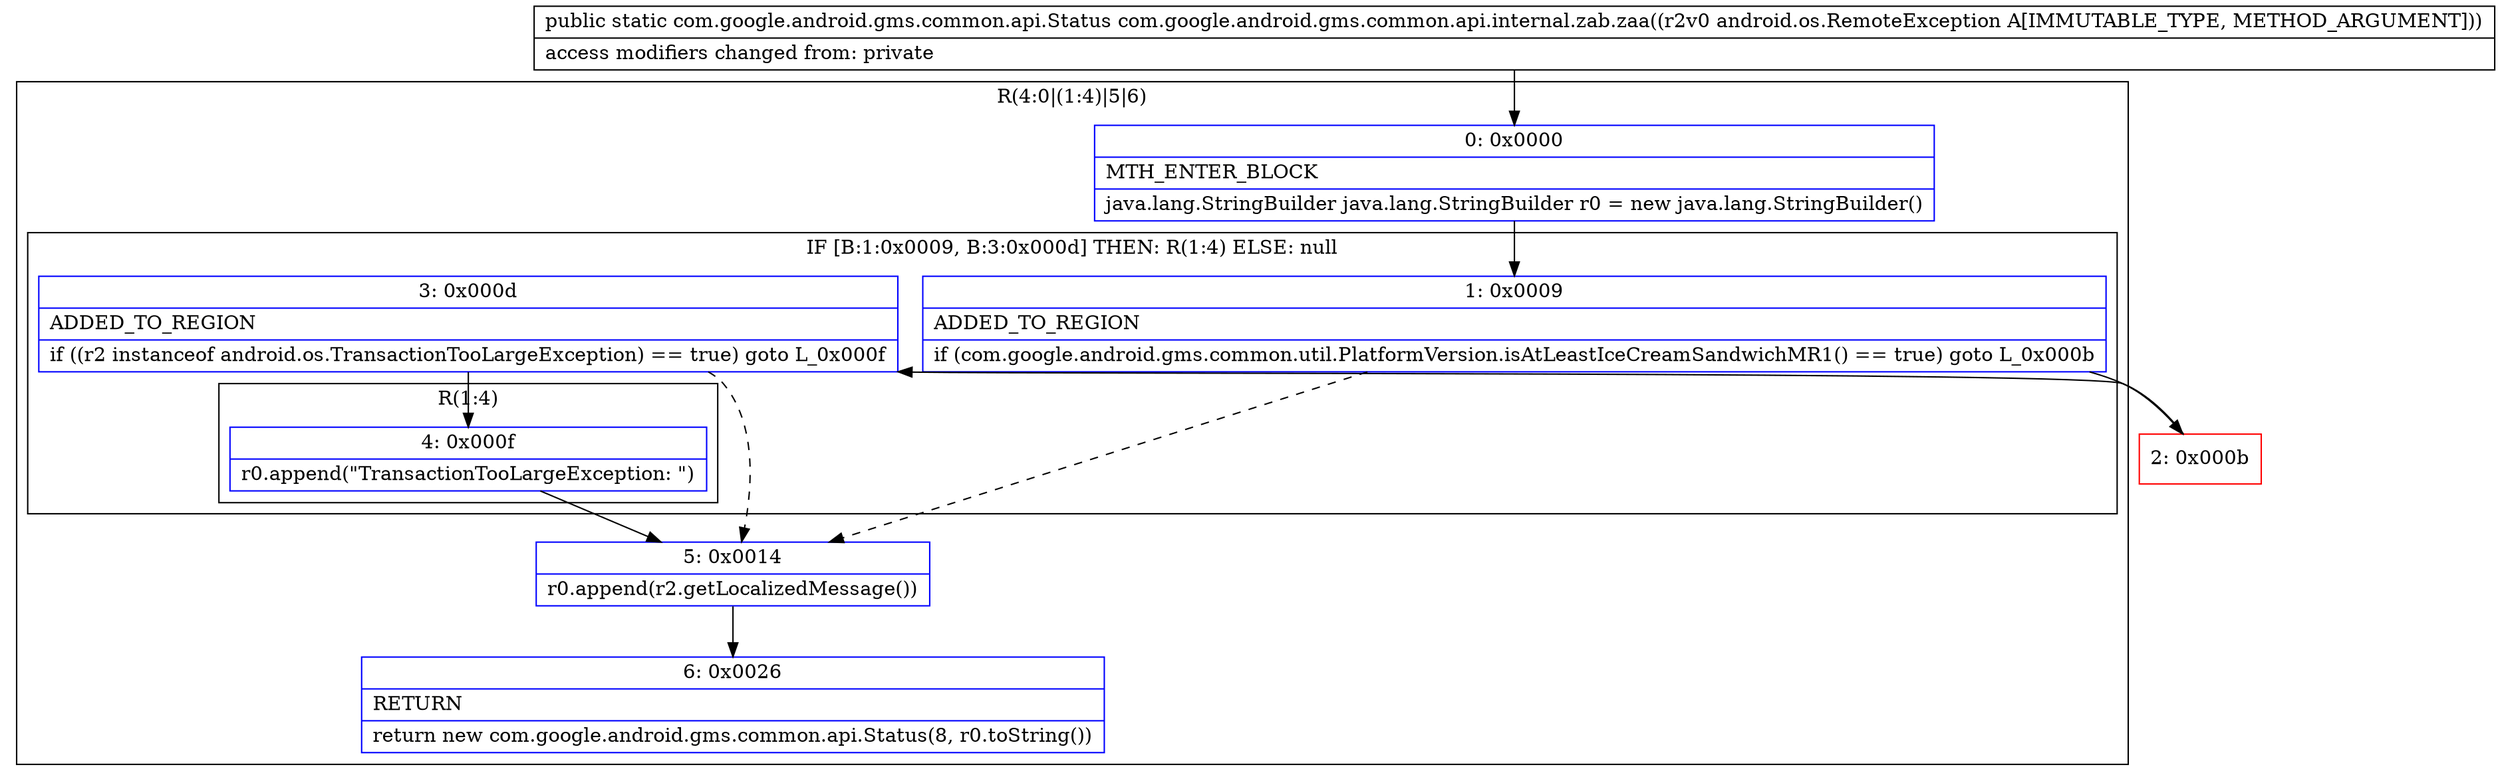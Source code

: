 digraph "CFG forcom.google.android.gms.common.api.internal.zab.zaa(Landroid\/os\/RemoteException;)Lcom\/google\/android\/gms\/common\/api\/Status;" {
subgraph cluster_Region_670880746 {
label = "R(4:0|(1:4)|5|6)";
node [shape=record,color=blue];
Node_0 [shape=record,label="{0\:\ 0x0000|MTH_ENTER_BLOCK\l|java.lang.StringBuilder java.lang.StringBuilder r0 = new java.lang.StringBuilder()\l}"];
subgraph cluster_IfRegion_1124890853 {
label = "IF [B:1:0x0009, B:3:0x000d] THEN: R(1:4) ELSE: null";
node [shape=record,color=blue];
Node_1 [shape=record,label="{1\:\ 0x0009|ADDED_TO_REGION\l|if (com.google.android.gms.common.util.PlatformVersion.isAtLeastIceCreamSandwichMR1() == true) goto L_0x000b\l}"];
Node_3 [shape=record,label="{3\:\ 0x000d|ADDED_TO_REGION\l|if ((r2 instanceof android.os.TransactionTooLargeException) == true) goto L_0x000f\l}"];
subgraph cluster_Region_213941792 {
label = "R(1:4)";
node [shape=record,color=blue];
Node_4 [shape=record,label="{4\:\ 0x000f|r0.append(\"TransactionTooLargeException: \")\l}"];
}
}
Node_5 [shape=record,label="{5\:\ 0x0014|r0.append(r2.getLocalizedMessage())\l}"];
Node_6 [shape=record,label="{6\:\ 0x0026|RETURN\l|return new com.google.android.gms.common.api.Status(8, r0.toString())\l}"];
}
Node_2 [shape=record,color=red,label="{2\:\ 0x000b}"];
MethodNode[shape=record,label="{public static com.google.android.gms.common.api.Status com.google.android.gms.common.api.internal.zab.zaa((r2v0 android.os.RemoteException A[IMMUTABLE_TYPE, METHOD_ARGUMENT]))  | access modifiers changed from: private\l}"];
MethodNode -> Node_0;
Node_0 -> Node_1;
Node_1 -> Node_2;
Node_1 -> Node_5[style=dashed];
Node_3 -> Node_4;
Node_3 -> Node_5[style=dashed];
Node_4 -> Node_5;
Node_5 -> Node_6;
Node_2 -> Node_3;
}

